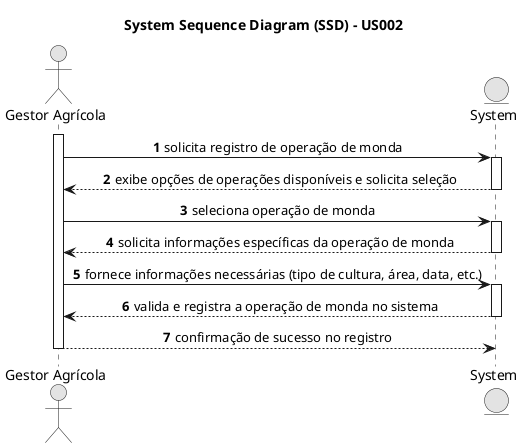 @startuml

skinparam SequenceMessageAlign center

skinparam monochrome true
skinparam packageStyle rectangle
skinparam shadowing false

title System Sequence Diagram (SSD) - US002

autonumber

actor "Gestor Agrícola" as Gestor
entity "System" as System

activate Gestor
Gestor -> System : solicita registro de operação de monda
activate System

System --> Gestor : exibe opções de operações disponíveis e solicita seleção
deactivate System

Gestor -> System : seleciona operação de monda
activate System

System --> Gestor : solicita informações específicas da operação de monda
deactivate System

Gestor -> System : fornece informações necessárias (tipo de cultura, área, data, etc.)
activate System

System --> Gestor : valida e registra a operação de monda no sistema
deactivate System

Gestor --> System : confirmação de sucesso no registro
deactivate Gestor

@enduml